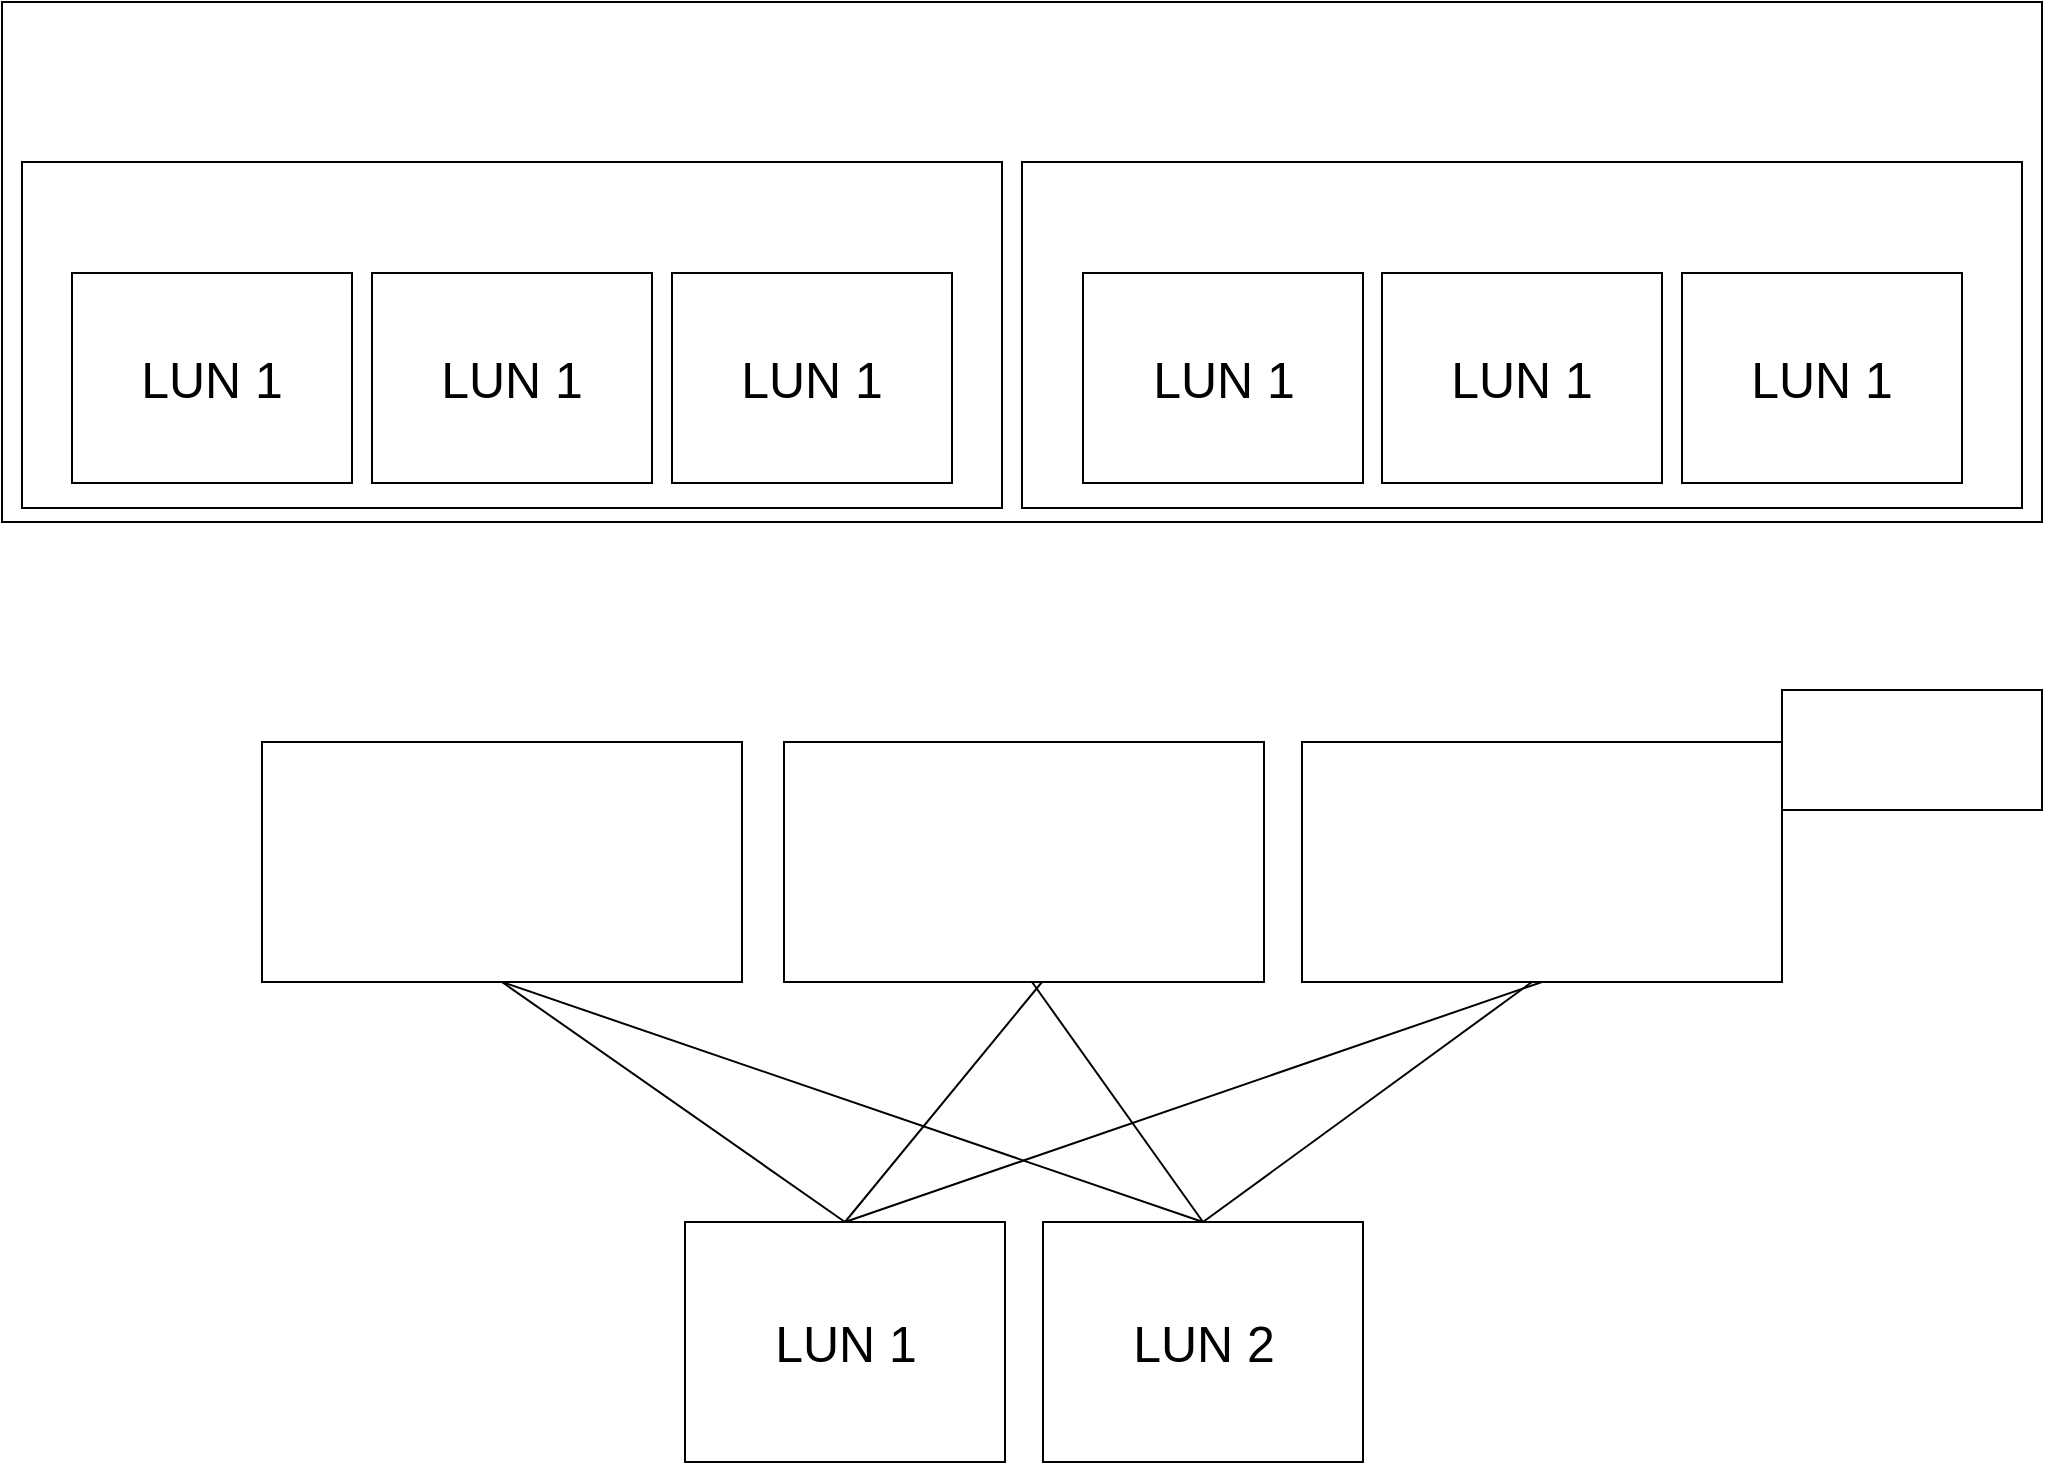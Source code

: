 <mxfile version="20.8.20" type="github">
  <diagram name="페이지-1" id="SaMpR5G6Mgzdkvtq6LY5">
    <mxGraphModel dx="1559" dy="769" grid="1" gridSize="10" guides="1" tooltips="1" connect="1" arrows="1" fold="1" page="1" pageScale="1" pageWidth="1169" pageHeight="827" math="0" shadow="0">
      <root>
        <mxCell id="0" />
        <mxCell id="1" parent="0" />
        <mxCell id="h4AE-v895PUxvbg3pdBg-1" value="" style="rounded=0;whiteSpace=wrap;html=1;" vertex="1" parent="1">
          <mxGeometry x="210" y="440" width="240" height="120" as="geometry" />
        </mxCell>
        <mxCell id="h4AE-v895PUxvbg3pdBg-2" value="" style="rounded=0;whiteSpace=wrap;html=1;" vertex="1" parent="1">
          <mxGeometry x="471" y="440" width="240" height="120" as="geometry" />
        </mxCell>
        <mxCell id="h4AE-v895PUxvbg3pdBg-3" value="" style="rounded=0;whiteSpace=wrap;html=1;" vertex="1" parent="1">
          <mxGeometry x="730" y="440" width="240" height="120" as="geometry" />
        </mxCell>
        <mxCell id="h4AE-v895PUxvbg3pdBg-7" value="&lt;font style=&quot;font-size: 25px;&quot;&gt;LUN 1&lt;/font&gt;" style="rounded=0;whiteSpace=wrap;html=1;" vertex="1" parent="1">
          <mxGeometry x="421.5" y="680" width="160" height="120" as="geometry" />
        </mxCell>
        <mxCell id="h4AE-v895PUxvbg3pdBg-8" value="&lt;font style=&quot;font-size: 25px;&quot;&gt;LUN 2&lt;/font&gt;" style="rounded=0;whiteSpace=wrap;html=1;" vertex="1" parent="1">
          <mxGeometry x="600.5" y="680" width="160" height="120" as="geometry" />
        </mxCell>
        <mxCell id="h4AE-v895PUxvbg3pdBg-9" value="" style="endArrow=none;html=1;rounded=0;entryX=0.5;entryY=1;entryDx=0;entryDy=0;exitX=0.5;exitY=0;exitDx=0;exitDy=0;" edge="1" parent="1" source="h4AE-v895PUxvbg3pdBg-7" target="h4AE-v895PUxvbg3pdBg-1">
          <mxGeometry width="50" height="50" relative="1" as="geometry">
            <mxPoint x="490" y="620" as="sourcePoint" />
            <mxPoint x="650" y="550" as="targetPoint" />
          </mxGeometry>
        </mxCell>
        <mxCell id="h4AE-v895PUxvbg3pdBg-10" value="" style="endArrow=none;html=1;rounded=0;exitX=0.5;exitY=0;exitDx=0;exitDy=0;" edge="1" parent="1" source="h4AE-v895PUxvbg3pdBg-7">
          <mxGeometry width="50" height="50" relative="1" as="geometry">
            <mxPoint x="600" y="600" as="sourcePoint" />
            <mxPoint x="600" y="560" as="targetPoint" />
          </mxGeometry>
        </mxCell>
        <mxCell id="h4AE-v895PUxvbg3pdBg-11" value="" style="endArrow=none;html=1;rounded=0;exitX=0.5;exitY=0;exitDx=0;exitDy=0;entryX=0.5;entryY=1;entryDx=0;entryDy=0;" edge="1" parent="1" source="h4AE-v895PUxvbg3pdBg-7" target="h4AE-v895PUxvbg3pdBg-3">
          <mxGeometry width="50" height="50" relative="1" as="geometry">
            <mxPoint x="600" y="600" as="sourcePoint" />
            <mxPoint x="650" y="550" as="targetPoint" />
          </mxGeometry>
        </mxCell>
        <mxCell id="h4AE-v895PUxvbg3pdBg-12" value="" style="endArrow=none;html=1;rounded=0;entryX=0.5;entryY=0;entryDx=0;entryDy=0;exitX=0.5;exitY=1;exitDx=0;exitDy=0;" edge="1" parent="1" source="h4AE-v895PUxvbg3pdBg-1" target="h4AE-v895PUxvbg3pdBg-8">
          <mxGeometry width="50" height="50" relative="1" as="geometry">
            <mxPoint x="575" y="580" as="sourcePoint" />
            <mxPoint x="625" y="530" as="targetPoint" />
          </mxGeometry>
        </mxCell>
        <mxCell id="h4AE-v895PUxvbg3pdBg-13" value="" style="endArrow=none;html=1;rounded=0;exitX=0.5;exitY=0;exitDx=0;exitDy=0;" edge="1" parent="1" source="h4AE-v895PUxvbg3pdBg-8">
          <mxGeometry width="50" height="50" relative="1" as="geometry">
            <mxPoint x="575" y="580" as="sourcePoint" />
            <mxPoint x="595" y="560" as="targetPoint" />
          </mxGeometry>
        </mxCell>
        <mxCell id="h4AE-v895PUxvbg3pdBg-14" value="" style="endArrow=none;html=1;rounded=0;exitX=0.5;exitY=0;exitDx=0;exitDy=0;" edge="1" parent="1" source="h4AE-v895PUxvbg3pdBg-8">
          <mxGeometry width="50" height="50" relative="1" as="geometry">
            <mxPoint x="575" y="580" as="sourcePoint" />
            <mxPoint x="845" y="560" as="targetPoint" />
          </mxGeometry>
        </mxCell>
        <mxCell id="h4AE-v895PUxvbg3pdBg-15" value="" style="rounded=0;whiteSpace=wrap;html=1;fontSize=25;" vertex="1" parent="1">
          <mxGeometry x="80" y="70" width="1020" height="260" as="geometry" />
        </mxCell>
        <mxCell id="h4AE-v895PUxvbg3pdBg-16" value="" style="rounded=0;whiteSpace=wrap;html=1;fontSize=25;" vertex="1" parent="1">
          <mxGeometry x="90" y="150" width="490" height="173" as="geometry" />
        </mxCell>
        <mxCell id="h4AE-v895PUxvbg3pdBg-17" value="" style="rounded=0;whiteSpace=wrap;html=1;fontSize=25;" vertex="1" parent="1">
          <mxGeometry x="590" y="150" width="500" height="173" as="geometry" />
        </mxCell>
        <mxCell id="h4AE-v895PUxvbg3pdBg-18" value="&lt;font style=&quot;font-size: 25px;&quot;&gt;LUN 1&lt;/font&gt;" style="rounded=0;whiteSpace=wrap;html=1;" vertex="1" parent="1">
          <mxGeometry x="265" y="205.5" width="140" height="105" as="geometry" />
        </mxCell>
        <mxCell id="h4AE-v895PUxvbg3pdBg-19" value="&lt;font style=&quot;font-size: 25px;&quot;&gt;LUN 1&lt;/font&gt;" style="rounded=0;whiteSpace=wrap;html=1;" vertex="1" parent="1">
          <mxGeometry x="415" y="205.5" width="140" height="105" as="geometry" />
        </mxCell>
        <mxCell id="h4AE-v895PUxvbg3pdBg-20" value="&lt;font style=&quot;font-size: 25px;&quot;&gt;LUN 1&lt;/font&gt;" style="rounded=0;whiteSpace=wrap;html=1;" vertex="1" parent="1">
          <mxGeometry x="620.5" y="205.5" width="140" height="105" as="geometry" />
        </mxCell>
        <mxCell id="h4AE-v895PUxvbg3pdBg-21" value="&lt;font style=&quot;font-size: 25px;&quot;&gt;LUN 1&lt;/font&gt;" style="rounded=0;whiteSpace=wrap;html=1;" vertex="1" parent="1">
          <mxGeometry x="770" y="205.5" width="140" height="105" as="geometry" />
        </mxCell>
        <mxCell id="h4AE-v895PUxvbg3pdBg-22" value="" style="rounded=0;whiteSpace=wrap;html=1;fontSize=25;" vertex="1" parent="1">
          <mxGeometry x="970" y="414" width="130" height="60" as="geometry" />
        </mxCell>
        <mxCell id="h4AE-v895PUxvbg3pdBg-23" value="&lt;font style=&quot;font-size: 25px;&quot;&gt;LUN 1&lt;/font&gt;" style="rounded=0;whiteSpace=wrap;html=1;" vertex="1" parent="1">
          <mxGeometry x="115" y="205.5" width="140" height="105" as="geometry" />
        </mxCell>
        <mxCell id="h4AE-v895PUxvbg3pdBg-24" value="&lt;font style=&quot;font-size: 25px;&quot;&gt;LUN 1&lt;/font&gt;" style="rounded=0;whiteSpace=wrap;html=1;" vertex="1" parent="1">
          <mxGeometry x="920" y="205.5" width="140" height="105" as="geometry" />
        </mxCell>
      </root>
    </mxGraphModel>
  </diagram>
</mxfile>
